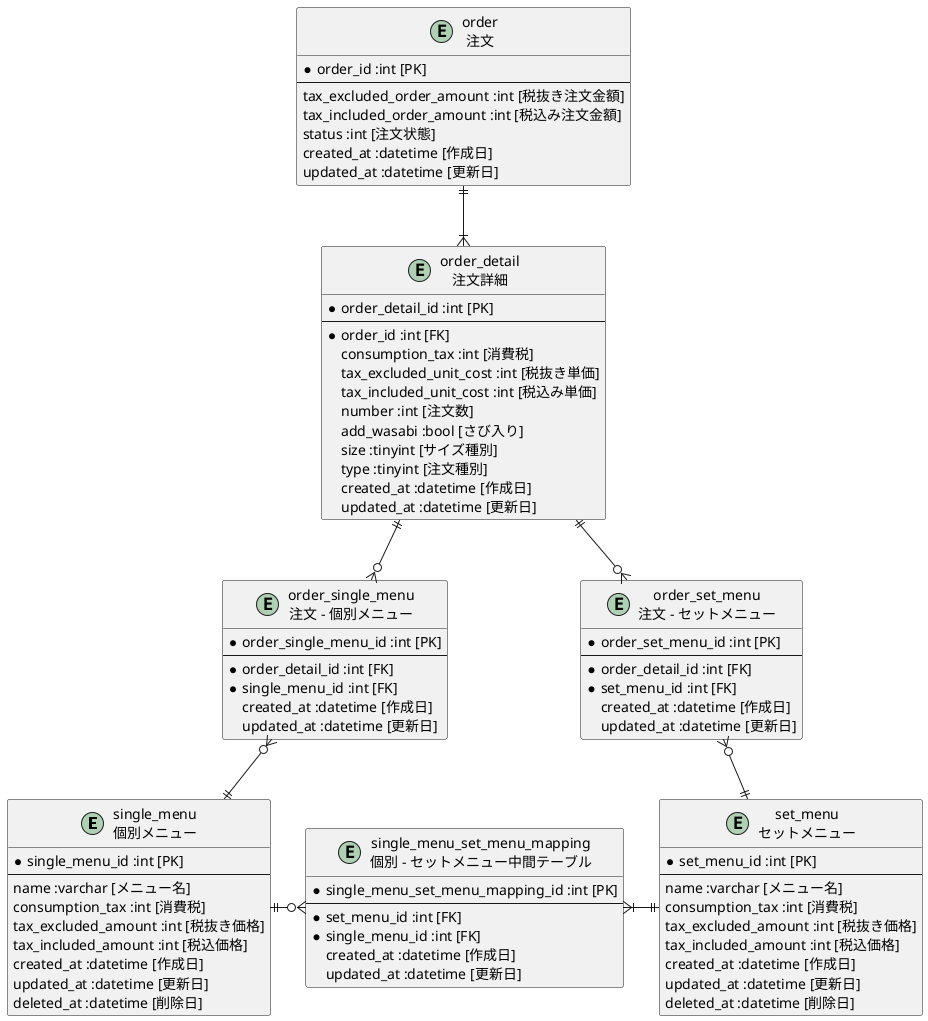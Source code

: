 @startuml

entity single_menu as "single_menu\n個別メニュー" {
  *single_menu_id :int [PK]
  --
  name :varchar [メニュー名]
  consumption_tax :int [消費税]
  tax_excluded_amount :int [税抜き価格]
  tax_included_amount :int [税込価格]
  created_at :datetime [作成日]
  updated_at :datetime [更新日]
  deleted_at :datetime [削除日]
}

entity order_single_menu as "order_single_menu\n注文 - 個別メニュー" {
  *order_single_menu_id :int [PK]
  --
  *order_detail_id :int [FK]
  *single_menu_id :int [FK]
  created_at :datetime [作成日]
  updated_at :datetime [更新日]
}

entity set_menu as "set_menu\nセットメニュー" {
  *set_menu_id :int [PK]
  --
  name :varchar [メニュー名]
  consumption_tax :int [消費税]
  tax_excluded_amount :int [税抜き価格]
  tax_included_amount :int [税込価格]
  created_at :datetime [作成日]
  updated_at :datetime [更新日]
  deleted_at :datetime [削除日]
}

entity order_set_menu as "order_set_menu\n注文 - セットメニュー" {
  *order_set_menu_id :int [PK]
  --
  *order_detail_id :int [FK]
  *set_menu_id :int [FK]
  created_at :datetime [作成日]
  updated_at :datetime [更新日]
}

entity single_menu_set_menu_mapping as "single_menu_set_menu_mapping\n個別 - セットメニュー中間テーブル" {
  *single_menu_set_menu_mapping_id :int [PK]
  --
  *set_menu_id :int [FK]
  *single_menu_id :int [FK]
  created_at :datetime [作成日]
  updated_at :datetime [更新日]
}

entity order as "order\n注文" {
  *order_id :int [PK]
  --
  tax_excluded_order_amount :int [税抜き注文金額]
  tax_included_order_amount :int [税込み注文金額]
  status :int [注文状態]
  created_at :datetime [作成日]
  updated_at :datetime [更新日]
}

entity order_detail as "order_detail\n注文詳細" {
  *order_detail_id :int [PK]
  --
  *order_id :int [FK]
  consumption_tax :int [消費税]
  tax_excluded_unit_cost :int [税抜き単価]
  tax_included_unit_cost :int [税込み単価]
  number :int [注文数]
  add_wasabi :bool [さび入り]
  size :tinyint [サイズ種別]
  type :tinyint [注文種別]
  created_at :datetime [作成日]
  updated_at :datetime [更新日]
}


order ||-d-|{ order_detail
order_detail ||--o{ order_single_menu
order_detail ||--o{ order_set_menu
order_single_menu }o--|| single_menu
order_set_menu }o--|| set_menu
single_menu ||-r-o{ single_menu_set_menu_mapping
set_menu ||-l-|{ single_menu_set_menu_mapping


@enduml